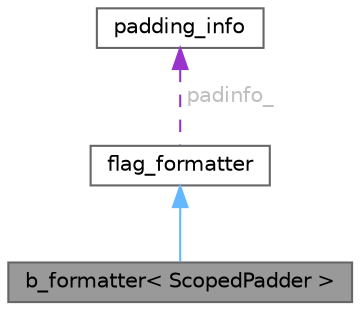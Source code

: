 digraph "b_formatter&lt; ScopedPadder &gt;"
{
 // LATEX_PDF_SIZE
  bgcolor="transparent";
  edge [fontname=Helvetica,fontsize=10,labelfontname=Helvetica,labelfontsize=10];
  node [fontname=Helvetica,fontsize=10,shape=box,height=0.2,width=0.4];
  Node1 [id="Node000001",label="b_formatter\< ScopedPadder \>",height=0.2,width=0.4,color="gray40", fillcolor="grey60", style="filled", fontcolor="black",tooltip=" "];
  Node2 -> Node1 [id="edge1_Node000001_Node000002",dir="back",color="steelblue1",style="solid",tooltip=" "];
  Node2 [id="Node000002",label="flag_formatter",height=0.2,width=0.4,color="gray40", fillcolor="white", style="filled",URL="$classspdlog_1_1details_1_1flag__formatter.html",tooltip=" "];
  Node3 -> Node2 [id="edge2_Node000002_Node000003",dir="back",color="darkorchid3",style="dashed",tooltip=" ",label=" padinfo_",fontcolor="grey" ];
  Node3 [id="Node000003",label="padding_info",height=0.2,width=0.4,color="gray40", fillcolor="white", style="filled",URL="$structspdlog_1_1details_1_1padding__info.html",tooltip=" "];
}
